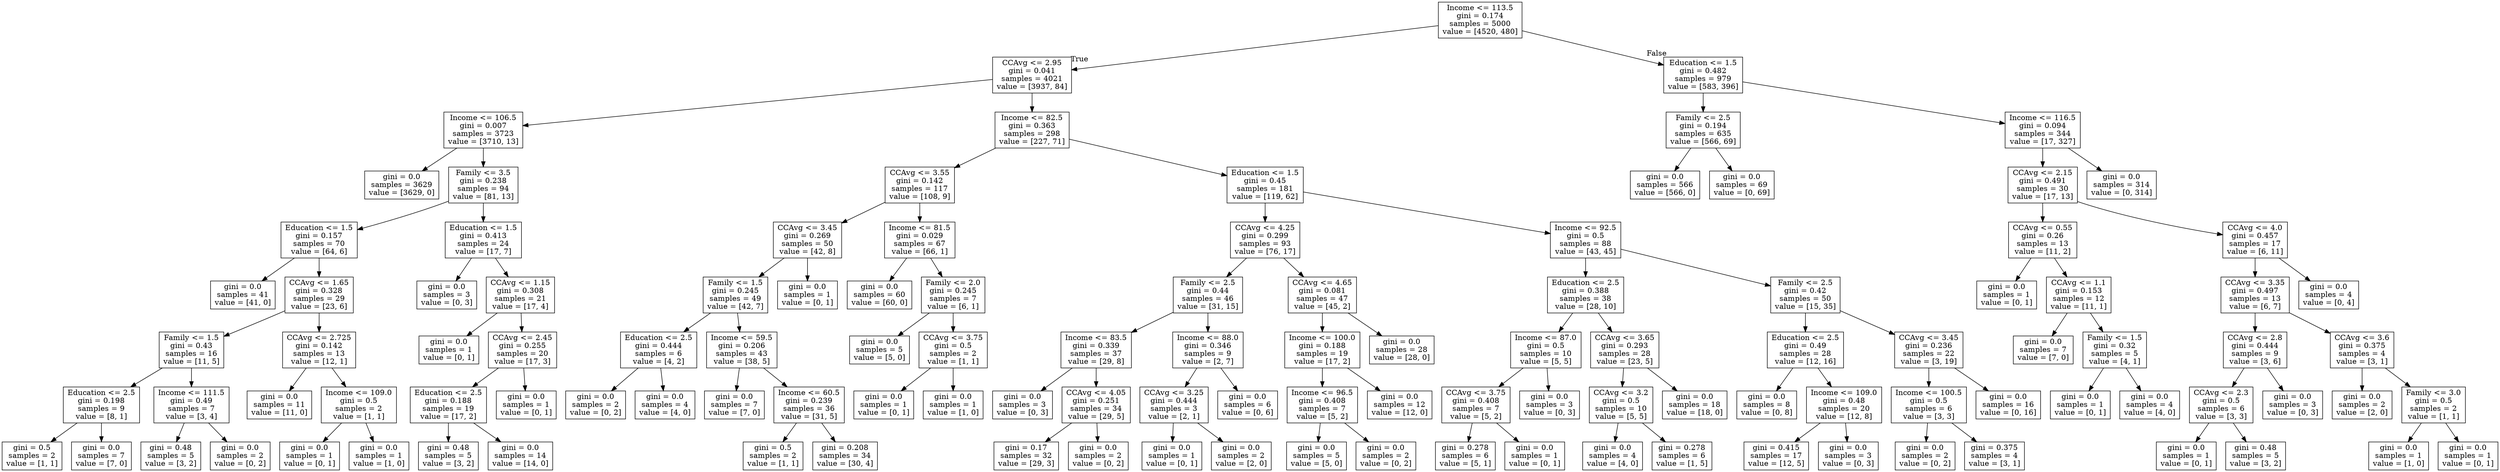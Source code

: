 digraph Tree {
node [shape=box] ;
0 [label="Income <= 113.5\ngini = 0.174\nsamples = 5000\nvalue = [4520, 480]"] ;
1 [label="CCAvg <= 2.95\ngini = 0.041\nsamples = 4021\nvalue = [3937, 84]"] ;
0 -> 1 [labeldistance=2.5, labelangle=45, headlabel="True"] ;
2 [label="Income <= 106.5\ngini = 0.007\nsamples = 3723\nvalue = [3710, 13]"] ;
1 -> 2 ;
3 [label="gini = 0.0\nsamples = 3629\nvalue = [3629, 0]"] ;
2 -> 3 ;
4 [label="Family <= 3.5\ngini = 0.238\nsamples = 94\nvalue = [81, 13]"] ;
2 -> 4 ;
5 [label="Education <= 1.5\ngini = 0.157\nsamples = 70\nvalue = [64, 6]"] ;
4 -> 5 ;
6 [label="gini = 0.0\nsamples = 41\nvalue = [41, 0]"] ;
5 -> 6 ;
7 [label="CCAvg <= 1.65\ngini = 0.328\nsamples = 29\nvalue = [23, 6]"] ;
5 -> 7 ;
8 [label="Family <= 1.5\ngini = 0.43\nsamples = 16\nvalue = [11, 5]"] ;
7 -> 8 ;
9 [label="Education <= 2.5\ngini = 0.198\nsamples = 9\nvalue = [8, 1]"] ;
8 -> 9 ;
10 [label="gini = 0.5\nsamples = 2\nvalue = [1, 1]"] ;
9 -> 10 ;
11 [label="gini = 0.0\nsamples = 7\nvalue = [7, 0]"] ;
9 -> 11 ;
12 [label="Income <= 111.5\ngini = 0.49\nsamples = 7\nvalue = [3, 4]"] ;
8 -> 12 ;
13 [label="gini = 0.48\nsamples = 5\nvalue = [3, 2]"] ;
12 -> 13 ;
14 [label="gini = 0.0\nsamples = 2\nvalue = [0, 2]"] ;
12 -> 14 ;
15 [label="CCAvg <= 2.725\ngini = 0.142\nsamples = 13\nvalue = [12, 1]"] ;
7 -> 15 ;
16 [label="gini = 0.0\nsamples = 11\nvalue = [11, 0]"] ;
15 -> 16 ;
17 [label="Income <= 109.0\ngini = 0.5\nsamples = 2\nvalue = [1, 1]"] ;
15 -> 17 ;
18 [label="gini = 0.0\nsamples = 1\nvalue = [0, 1]"] ;
17 -> 18 ;
19 [label="gini = 0.0\nsamples = 1\nvalue = [1, 0]"] ;
17 -> 19 ;
20 [label="Education <= 1.5\ngini = 0.413\nsamples = 24\nvalue = [17, 7]"] ;
4 -> 20 ;
21 [label="gini = 0.0\nsamples = 3\nvalue = [0, 3]"] ;
20 -> 21 ;
22 [label="CCAvg <= 1.15\ngini = 0.308\nsamples = 21\nvalue = [17, 4]"] ;
20 -> 22 ;
23 [label="gini = 0.0\nsamples = 1\nvalue = [0, 1]"] ;
22 -> 23 ;
24 [label="CCAvg <= 2.45\ngini = 0.255\nsamples = 20\nvalue = [17, 3]"] ;
22 -> 24 ;
25 [label="Education <= 2.5\ngini = 0.188\nsamples = 19\nvalue = [17, 2]"] ;
24 -> 25 ;
26 [label="gini = 0.48\nsamples = 5\nvalue = [3, 2]"] ;
25 -> 26 ;
27 [label="gini = 0.0\nsamples = 14\nvalue = [14, 0]"] ;
25 -> 27 ;
28 [label="gini = 0.0\nsamples = 1\nvalue = [0, 1]"] ;
24 -> 28 ;
29 [label="Income <= 82.5\ngini = 0.363\nsamples = 298\nvalue = [227, 71]"] ;
1 -> 29 ;
30 [label="CCAvg <= 3.55\ngini = 0.142\nsamples = 117\nvalue = [108, 9]"] ;
29 -> 30 ;
31 [label="CCAvg <= 3.45\ngini = 0.269\nsamples = 50\nvalue = [42, 8]"] ;
30 -> 31 ;
32 [label="Family <= 1.5\ngini = 0.245\nsamples = 49\nvalue = [42, 7]"] ;
31 -> 32 ;
33 [label="Education <= 2.5\ngini = 0.444\nsamples = 6\nvalue = [4, 2]"] ;
32 -> 33 ;
34 [label="gini = 0.0\nsamples = 2\nvalue = [0, 2]"] ;
33 -> 34 ;
35 [label="gini = 0.0\nsamples = 4\nvalue = [4, 0]"] ;
33 -> 35 ;
36 [label="Income <= 59.5\ngini = 0.206\nsamples = 43\nvalue = [38, 5]"] ;
32 -> 36 ;
37 [label="gini = 0.0\nsamples = 7\nvalue = [7, 0]"] ;
36 -> 37 ;
38 [label="Income <= 60.5\ngini = 0.239\nsamples = 36\nvalue = [31, 5]"] ;
36 -> 38 ;
39 [label="gini = 0.5\nsamples = 2\nvalue = [1, 1]"] ;
38 -> 39 ;
40 [label="gini = 0.208\nsamples = 34\nvalue = [30, 4]"] ;
38 -> 40 ;
41 [label="gini = 0.0\nsamples = 1\nvalue = [0, 1]"] ;
31 -> 41 ;
42 [label="Income <= 81.5\ngini = 0.029\nsamples = 67\nvalue = [66, 1]"] ;
30 -> 42 ;
43 [label="gini = 0.0\nsamples = 60\nvalue = [60, 0]"] ;
42 -> 43 ;
44 [label="Family <= 2.0\ngini = 0.245\nsamples = 7\nvalue = [6, 1]"] ;
42 -> 44 ;
45 [label="gini = 0.0\nsamples = 5\nvalue = [5, 0]"] ;
44 -> 45 ;
46 [label="CCAvg <= 3.75\ngini = 0.5\nsamples = 2\nvalue = [1, 1]"] ;
44 -> 46 ;
47 [label="gini = 0.0\nsamples = 1\nvalue = [0, 1]"] ;
46 -> 47 ;
48 [label="gini = 0.0\nsamples = 1\nvalue = [1, 0]"] ;
46 -> 48 ;
49 [label="Education <= 1.5\ngini = 0.45\nsamples = 181\nvalue = [119, 62]"] ;
29 -> 49 ;
50 [label="CCAvg <= 4.25\ngini = 0.299\nsamples = 93\nvalue = [76, 17]"] ;
49 -> 50 ;
51 [label="Family <= 2.5\ngini = 0.44\nsamples = 46\nvalue = [31, 15]"] ;
50 -> 51 ;
52 [label="Income <= 83.5\ngini = 0.339\nsamples = 37\nvalue = [29, 8]"] ;
51 -> 52 ;
53 [label="gini = 0.0\nsamples = 3\nvalue = [0, 3]"] ;
52 -> 53 ;
54 [label="CCAvg <= 4.05\ngini = 0.251\nsamples = 34\nvalue = [29, 5]"] ;
52 -> 54 ;
55 [label="gini = 0.17\nsamples = 32\nvalue = [29, 3]"] ;
54 -> 55 ;
56 [label="gini = 0.0\nsamples = 2\nvalue = [0, 2]"] ;
54 -> 56 ;
57 [label="Income <= 88.0\ngini = 0.346\nsamples = 9\nvalue = [2, 7]"] ;
51 -> 57 ;
58 [label="CCAvg <= 3.25\ngini = 0.444\nsamples = 3\nvalue = [2, 1]"] ;
57 -> 58 ;
59 [label="gini = 0.0\nsamples = 1\nvalue = [0, 1]"] ;
58 -> 59 ;
60 [label="gini = 0.0\nsamples = 2\nvalue = [2, 0]"] ;
58 -> 60 ;
61 [label="gini = 0.0\nsamples = 6\nvalue = [0, 6]"] ;
57 -> 61 ;
62 [label="CCAvg <= 4.65\ngini = 0.081\nsamples = 47\nvalue = [45, 2]"] ;
50 -> 62 ;
63 [label="Income <= 100.0\ngini = 0.188\nsamples = 19\nvalue = [17, 2]"] ;
62 -> 63 ;
64 [label="Income <= 96.5\ngini = 0.408\nsamples = 7\nvalue = [5, 2]"] ;
63 -> 64 ;
65 [label="gini = 0.0\nsamples = 5\nvalue = [5, 0]"] ;
64 -> 65 ;
66 [label="gini = 0.0\nsamples = 2\nvalue = [0, 2]"] ;
64 -> 66 ;
67 [label="gini = 0.0\nsamples = 12\nvalue = [12, 0]"] ;
63 -> 67 ;
68 [label="gini = 0.0\nsamples = 28\nvalue = [28, 0]"] ;
62 -> 68 ;
69 [label="Income <= 92.5\ngini = 0.5\nsamples = 88\nvalue = [43, 45]"] ;
49 -> 69 ;
70 [label="Education <= 2.5\ngini = 0.388\nsamples = 38\nvalue = [28, 10]"] ;
69 -> 70 ;
71 [label="Income <= 87.0\ngini = 0.5\nsamples = 10\nvalue = [5, 5]"] ;
70 -> 71 ;
72 [label="CCAvg <= 3.75\ngini = 0.408\nsamples = 7\nvalue = [5, 2]"] ;
71 -> 72 ;
73 [label="gini = 0.278\nsamples = 6\nvalue = [5, 1]"] ;
72 -> 73 ;
74 [label="gini = 0.0\nsamples = 1\nvalue = [0, 1]"] ;
72 -> 74 ;
75 [label="gini = 0.0\nsamples = 3\nvalue = [0, 3]"] ;
71 -> 75 ;
76 [label="CCAvg <= 3.65\ngini = 0.293\nsamples = 28\nvalue = [23, 5]"] ;
70 -> 76 ;
77 [label="CCAvg <= 3.2\ngini = 0.5\nsamples = 10\nvalue = [5, 5]"] ;
76 -> 77 ;
78 [label="gini = 0.0\nsamples = 4\nvalue = [4, 0]"] ;
77 -> 78 ;
79 [label="gini = 0.278\nsamples = 6\nvalue = [1, 5]"] ;
77 -> 79 ;
80 [label="gini = 0.0\nsamples = 18\nvalue = [18, 0]"] ;
76 -> 80 ;
81 [label="Family <= 2.5\ngini = 0.42\nsamples = 50\nvalue = [15, 35]"] ;
69 -> 81 ;
82 [label="Education <= 2.5\ngini = 0.49\nsamples = 28\nvalue = [12, 16]"] ;
81 -> 82 ;
83 [label="gini = 0.0\nsamples = 8\nvalue = [0, 8]"] ;
82 -> 83 ;
84 [label="Income <= 109.0\ngini = 0.48\nsamples = 20\nvalue = [12, 8]"] ;
82 -> 84 ;
85 [label="gini = 0.415\nsamples = 17\nvalue = [12, 5]"] ;
84 -> 85 ;
86 [label="gini = 0.0\nsamples = 3\nvalue = [0, 3]"] ;
84 -> 86 ;
87 [label="CCAvg <= 3.45\ngini = 0.236\nsamples = 22\nvalue = [3, 19]"] ;
81 -> 87 ;
88 [label="Income <= 100.5\ngini = 0.5\nsamples = 6\nvalue = [3, 3]"] ;
87 -> 88 ;
89 [label="gini = 0.0\nsamples = 2\nvalue = [0, 2]"] ;
88 -> 89 ;
90 [label="gini = 0.375\nsamples = 4\nvalue = [3, 1]"] ;
88 -> 90 ;
91 [label="gini = 0.0\nsamples = 16\nvalue = [0, 16]"] ;
87 -> 91 ;
92 [label="Education <= 1.5\ngini = 0.482\nsamples = 979\nvalue = [583, 396]"] ;
0 -> 92 [labeldistance=2.5, labelangle=-45, headlabel="False"] ;
93 [label="Family <= 2.5\ngini = 0.194\nsamples = 635\nvalue = [566, 69]"] ;
92 -> 93 ;
94 [label="gini = 0.0\nsamples = 566\nvalue = [566, 0]"] ;
93 -> 94 ;
95 [label="gini = 0.0\nsamples = 69\nvalue = [0, 69]"] ;
93 -> 95 ;
96 [label="Income <= 116.5\ngini = 0.094\nsamples = 344\nvalue = [17, 327]"] ;
92 -> 96 ;
97 [label="CCAvg <= 2.15\ngini = 0.491\nsamples = 30\nvalue = [17, 13]"] ;
96 -> 97 ;
98 [label="CCAvg <= 0.55\ngini = 0.26\nsamples = 13\nvalue = [11, 2]"] ;
97 -> 98 ;
99 [label="gini = 0.0\nsamples = 1\nvalue = [0, 1]"] ;
98 -> 99 ;
100 [label="CCAvg <= 1.1\ngini = 0.153\nsamples = 12\nvalue = [11, 1]"] ;
98 -> 100 ;
101 [label="gini = 0.0\nsamples = 7\nvalue = [7, 0]"] ;
100 -> 101 ;
102 [label="Family <= 1.5\ngini = 0.32\nsamples = 5\nvalue = [4, 1]"] ;
100 -> 102 ;
103 [label="gini = 0.0\nsamples = 1\nvalue = [0, 1]"] ;
102 -> 103 ;
104 [label="gini = 0.0\nsamples = 4\nvalue = [4, 0]"] ;
102 -> 104 ;
105 [label="CCAvg <= 4.0\ngini = 0.457\nsamples = 17\nvalue = [6, 11]"] ;
97 -> 105 ;
106 [label="CCAvg <= 3.35\ngini = 0.497\nsamples = 13\nvalue = [6, 7]"] ;
105 -> 106 ;
107 [label="CCAvg <= 2.8\ngini = 0.444\nsamples = 9\nvalue = [3, 6]"] ;
106 -> 107 ;
108 [label="CCAvg <= 2.3\ngini = 0.5\nsamples = 6\nvalue = [3, 3]"] ;
107 -> 108 ;
109 [label="gini = 0.0\nsamples = 1\nvalue = [0, 1]"] ;
108 -> 109 ;
110 [label="gini = 0.48\nsamples = 5\nvalue = [3, 2]"] ;
108 -> 110 ;
111 [label="gini = 0.0\nsamples = 3\nvalue = [0, 3]"] ;
107 -> 111 ;
112 [label="CCAvg <= 3.6\ngini = 0.375\nsamples = 4\nvalue = [3, 1]"] ;
106 -> 112 ;
113 [label="gini = 0.0\nsamples = 2\nvalue = [2, 0]"] ;
112 -> 113 ;
114 [label="Family <= 3.0\ngini = 0.5\nsamples = 2\nvalue = [1, 1]"] ;
112 -> 114 ;
115 [label="gini = 0.0\nsamples = 1\nvalue = [1, 0]"] ;
114 -> 115 ;
116 [label="gini = 0.0\nsamples = 1\nvalue = [0, 1]"] ;
114 -> 116 ;
117 [label="gini = 0.0\nsamples = 4\nvalue = [0, 4]"] ;
105 -> 117 ;
118 [label="gini = 0.0\nsamples = 314\nvalue = [0, 314]"] ;
96 -> 118 ;
}